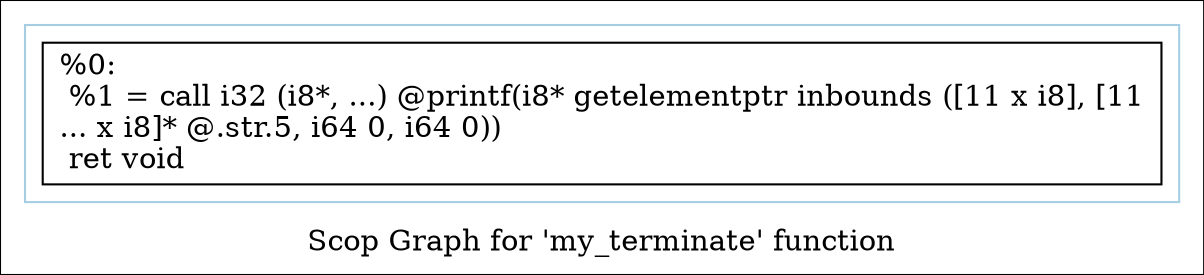 digraph "Scop Graph for 'my_terminate' function" {
	label="Scop Graph for 'my_terminate' function";

	Node0x1a79810 [shape=record,label="{%0:\l  %1 = call i32 (i8*, ...) @printf(i8* getelementptr inbounds ([11 x i8], [11\l... x i8]* @.str.5, i64 0, i64 0))\l  ret void\l}"];
	colorscheme = "paired12"
        subgraph cluster_0x1a4f570 {
          label = "";
          style = solid;
          color = 1
          Node0x1a79810;
        }
}

